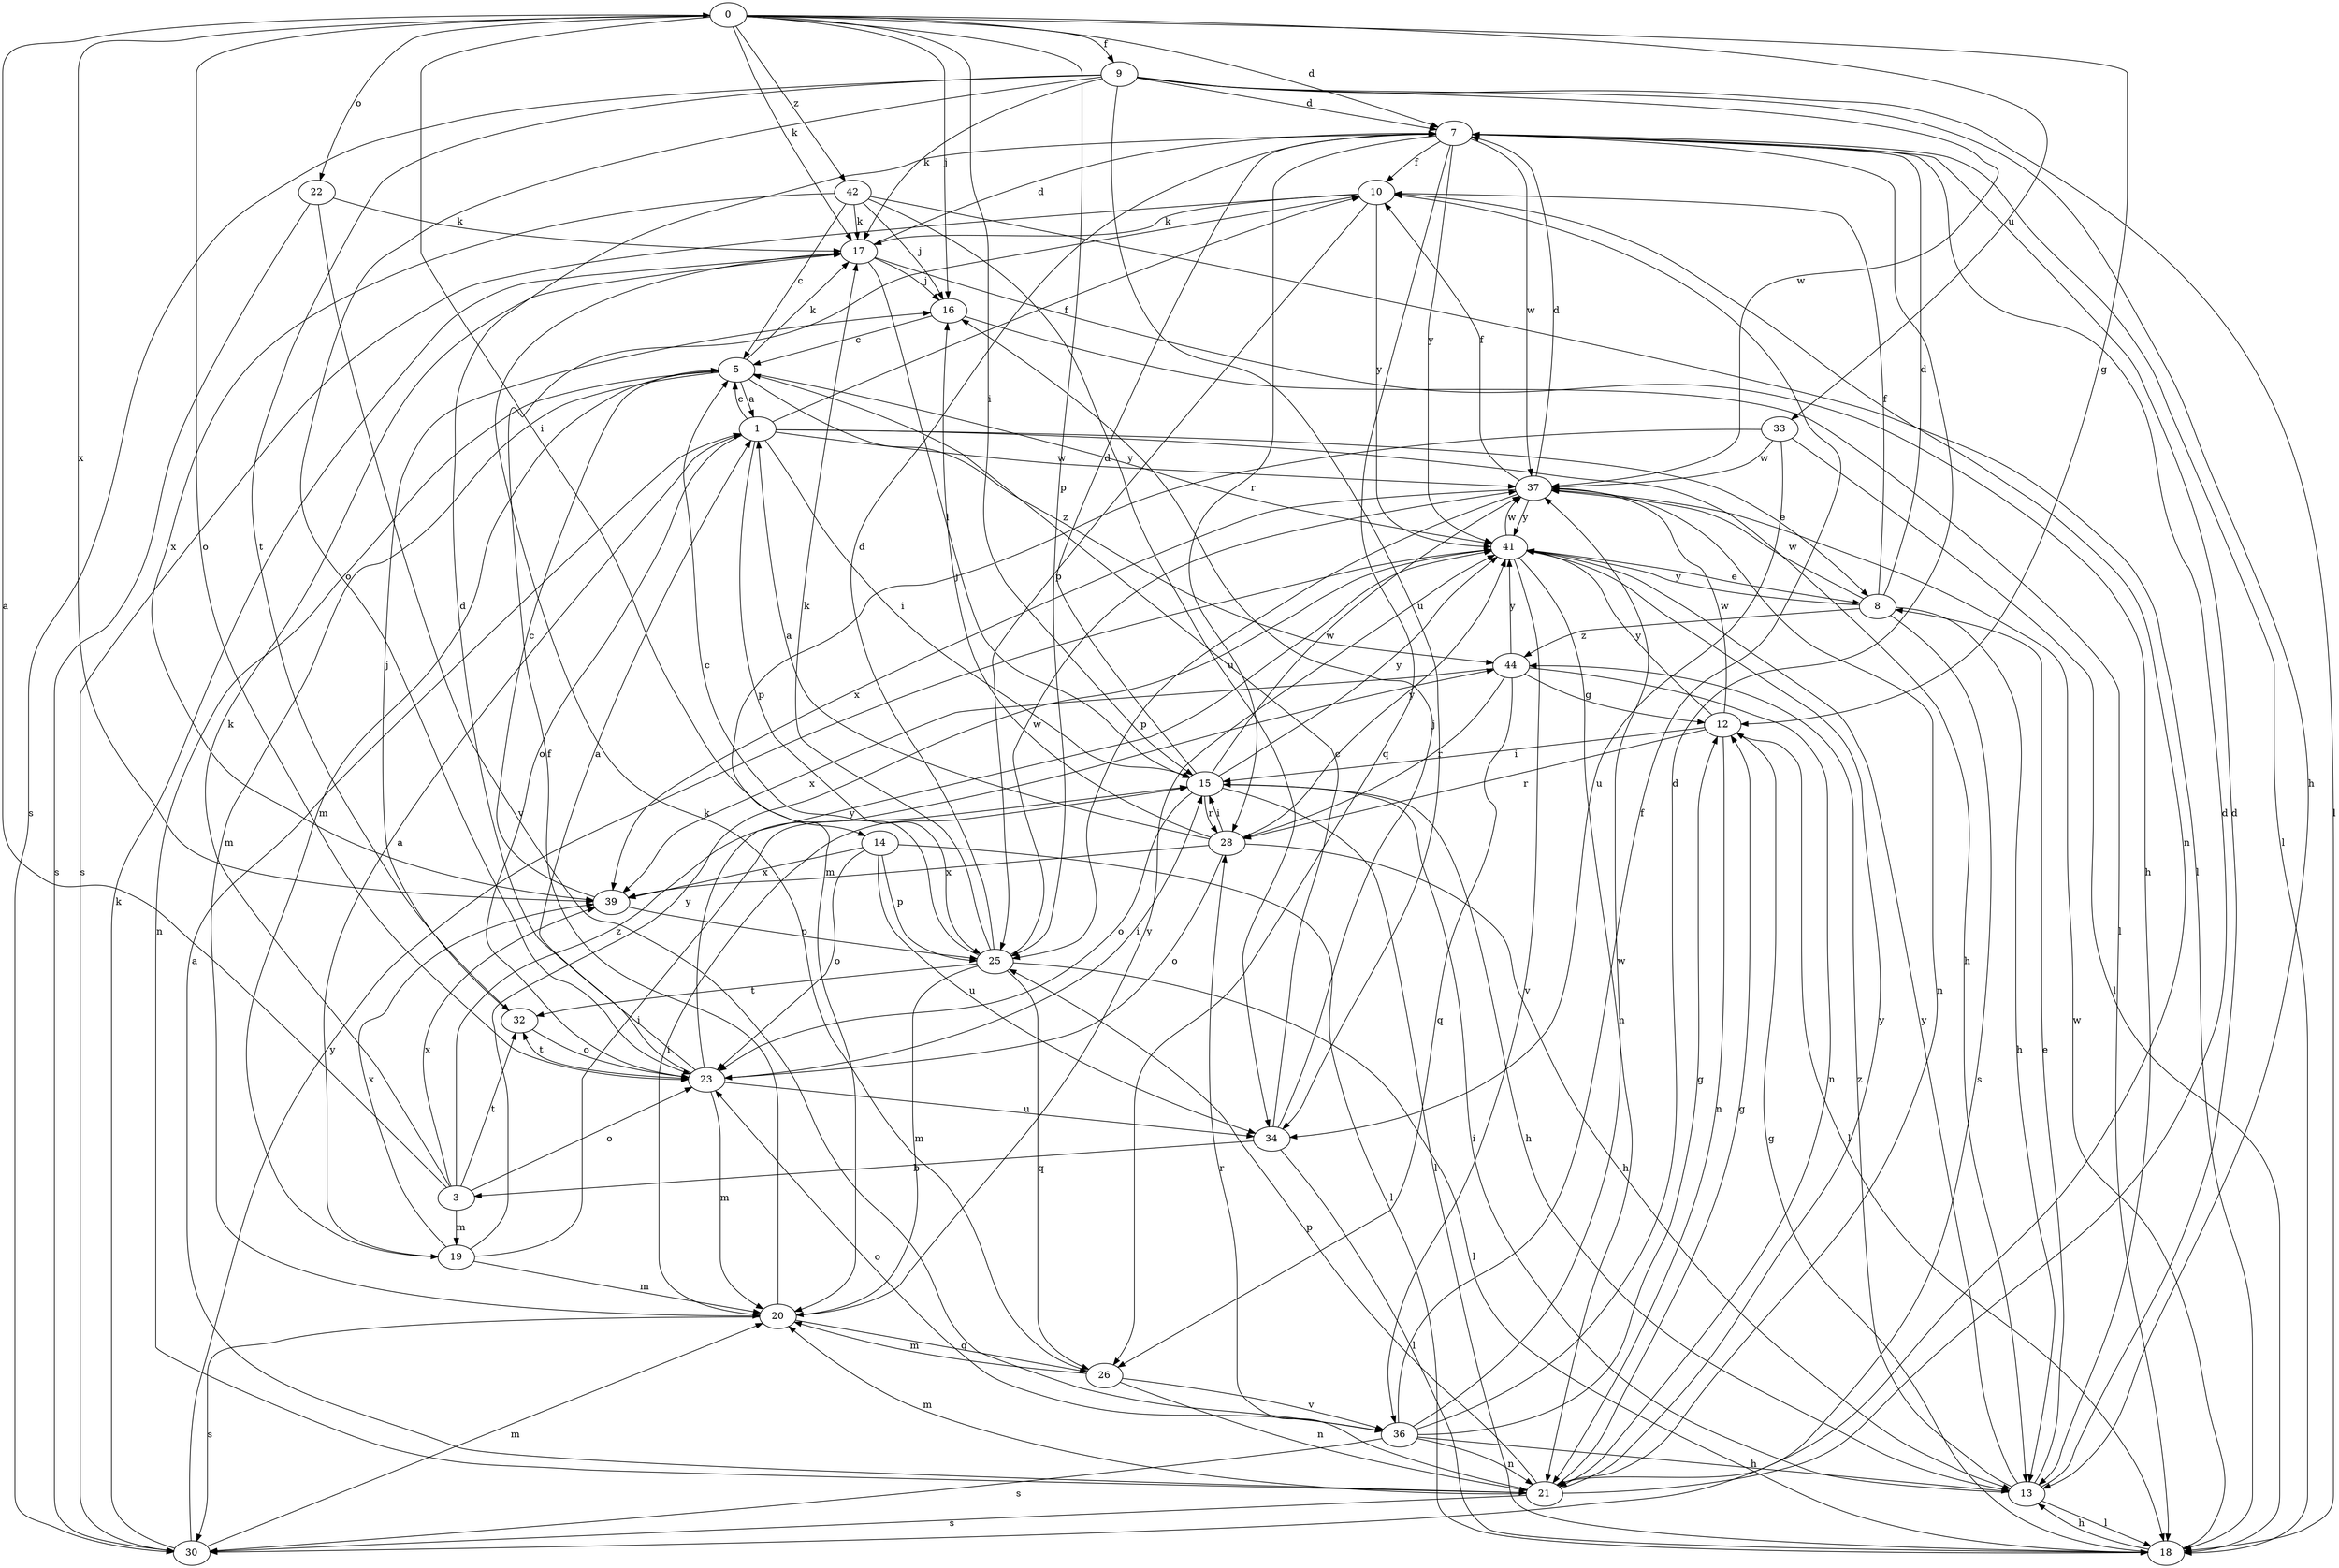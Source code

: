strict digraph  {
0;
1;
3;
5;
7;
8;
9;
10;
12;
13;
14;
15;
16;
17;
18;
19;
20;
21;
22;
23;
25;
26;
28;
30;
32;
33;
34;
36;
37;
39;
41;
42;
44;
0 -> 7  [label=d];
0 -> 9  [label=f];
0 -> 12  [label=g];
0 -> 14  [label=i];
0 -> 15  [label=i];
0 -> 16  [label=j];
0 -> 17  [label=k];
0 -> 22  [label=o];
0 -> 23  [label=o];
0 -> 25  [label=p];
0 -> 33  [label=u];
0 -> 39  [label=x];
0 -> 42  [label=z];
1 -> 5  [label=c];
1 -> 8  [label=e];
1 -> 10  [label=f];
1 -> 13  [label=h];
1 -> 15  [label=i];
1 -> 23  [label=o];
1 -> 25  [label=p];
1 -> 37  [label=w];
3 -> 0  [label=a];
3 -> 17  [label=k];
3 -> 19  [label=m];
3 -> 23  [label=o];
3 -> 32  [label=t];
3 -> 39  [label=x];
3 -> 44  [label=z];
5 -> 1  [label=a];
5 -> 17  [label=k];
5 -> 19  [label=m];
5 -> 20  [label=m];
5 -> 21  [label=n];
5 -> 41  [label=y];
5 -> 44  [label=z];
7 -> 10  [label=f];
7 -> 18  [label=l];
7 -> 26  [label=q];
7 -> 28  [label=r];
7 -> 37  [label=w];
7 -> 41  [label=y];
8 -> 7  [label=d];
8 -> 10  [label=f];
8 -> 13  [label=h];
8 -> 30  [label=s];
8 -> 37  [label=w];
8 -> 41  [label=y];
8 -> 44  [label=z];
9 -> 7  [label=d];
9 -> 13  [label=h];
9 -> 17  [label=k];
9 -> 18  [label=l];
9 -> 23  [label=o];
9 -> 30  [label=s];
9 -> 32  [label=t];
9 -> 34  [label=u];
9 -> 37  [label=w];
10 -> 17  [label=k];
10 -> 21  [label=n];
10 -> 25  [label=p];
10 -> 30  [label=s];
10 -> 41  [label=y];
12 -> 15  [label=i];
12 -> 18  [label=l];
12 -> 21  [label=n];
12 -> 28  [label=r];
12 -> 37  [label=w];
12 -> 41  [label=y];
13 -> 7  [label=d];
13 -> 8  [label=e];
13 -> 15  [label=i];
13 -> 18  [label=l];
13 -> 41  [label=y];
13 -> 44  [label=z];
14 -> 18  [label=l];
14 -> 23  [label=o];
14 -> 25  [label=p];
14 -> 34  [label=u];
14 -> 39  [label=x];
15 -> 7  [label=d];
15 -> 13  [label=h];
15 -> 18  [label=l];
15 -> 23  [label=o];
15 -> 28  [label=r];
15 -> 37  [label=w];
15 -> 41  [label=y];
16 -> 5  [label=c];
16 -> 18  [label=l];
17 -> 7  [label=d];
17 -> 13  [label=h];
17 -> 15  [label=i];
17 -> 16  [label=j];
18 -> 12  [label=g];
18 -> 13  [label=h];
18 -> 37  [label=w];
19 -> 1  [label=a];
19 -> 15  [label=i];
19 -> 20  [label=m];
19 -> 39  [label=x];
19 -> 41  [label=y];
20 -> 10  [label=f];
20 -> 15  [label=i];
20 -> 26  [label=q];
20 -> 30  [label=s];
20 -> 41  [label=y];
21 -> 1  [label=a];
21 -> 7  [label=d];
21 -> 12  [label=g];
21 -> 20  [label=m];
21 -> 25  [label=p];
21 -> 28  [label=r];
21 -> 30  [label=s];
21 -> 41  [label=y];
22 -> 17  [label=k];
22 -> 30  [label=s];
22 -> 36  [label=v];
23 -> 1  [label=a];
23 -> 7  [label=d];
23 -> 15  [label=i];
23 -> 20  [label=m];
23 -> 32  [label=t];
23 -> 34  [label=u];
23 -> 41  [label=y];
25 -> 5  [label=c];
25 -> 7  [label=d];
25 -> 17  [label=k];
25 -> 18  [label=l];
25 -> 20  [label=m];
25 -> 26  [label=q];
25 -> 32  [label=t];
25 -> 37  [label=w];
26 -> 17  [label=k];
26 -> 20  [label=m];
26 -> 21  [label=n];
26 -> 36  [label=v];
28 -> 1  [label=a];
28 -> 13  [label=h];
28 -> 15  [label=i];
28 -> 16  [label=j];
28 -> 23  [label=o];
28 -> 39  [label=x];
28 -> 41  [label=y];
30 -> 17  [label=k];
30 -> 20  [label=m];
30 -> 41  [label=y];
32 -> 16  [label=j];
32 -> 23  [label=o];
33 -> 18  [label=l];
33 -> 20  [label=m];
33 -> 34  [label=u];
33 -> 37  [label=w];
34 -> 3  [label=b];
34 -> 5  [label=c];
34 -> 16  [label=j];
34 -> 18  [label=l];
36 -> 7  [label=d];
36 -> 10  [label=f];
36 -> 12  [label=g];
36 -> 13  [label=h];
36 -> 21  [label=n];
36 -> 23  [label=o];
36 -> 30  [label=s];
36 -> 37  [label=w];
37 -> 7  [label=d];
37 -> 10  [label=f];
37 -> 21  [label=n];
37 -> 25  [label=p];
37 -> 39  [label=x];
37 -> 41  [label=y];
39 -> 5  [label=c];
39 -> 25  [label=p];
41 -> 8  [label=e];
41 -> 21  [label=n];
41 -> 36  [label=v];
41 -> 37  [label=w];
42 -> 5  [label=c];
42 -> 16  [label=j];
42 -> 17  [label=k];
42 -> 18  [label=l];
42 -> 34  [label=u];
42 -> 39  [label=x];
44 -> 12  [label=g];
44 -> 21  [label=n];
44 -> 26  [label=q];
44 -> 28  [label=r];
44 -> 39  [label=x];
44 -> 41  [label=y];
}
